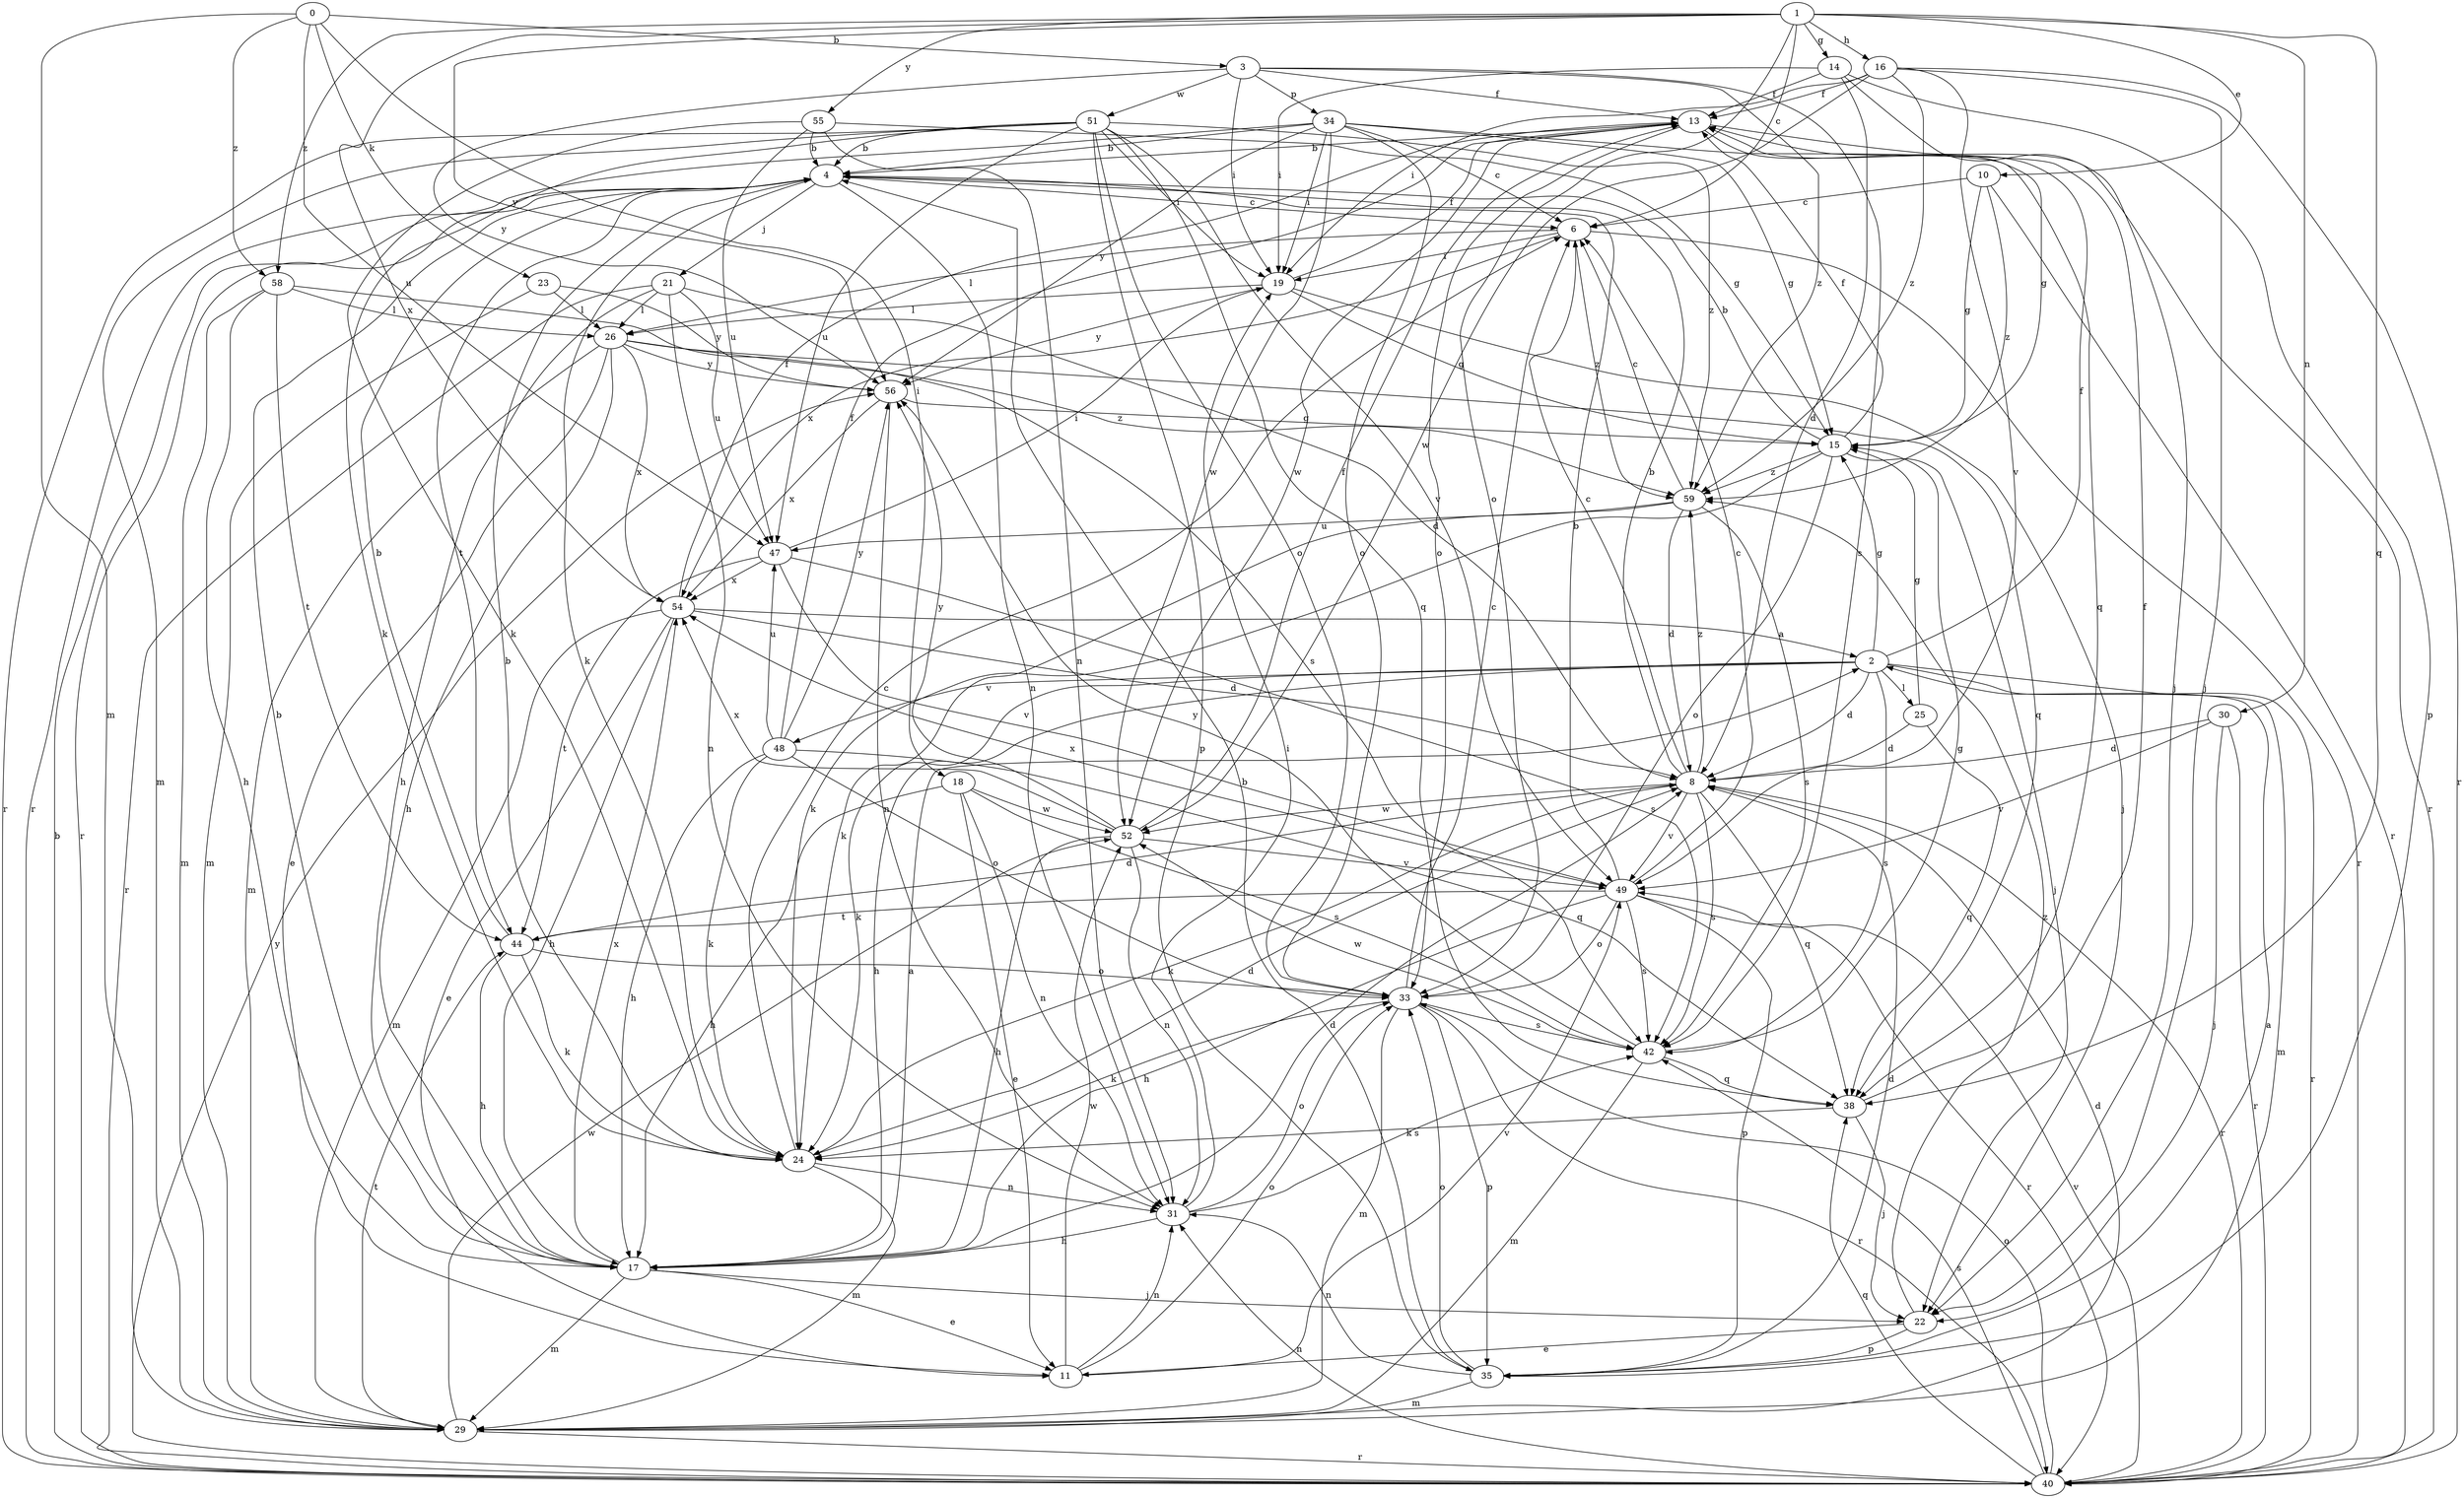 strict digraph  {
0;
1;
2;
3;
4;
6;
8;
10;
11;
13;
14;
15;
16;
17;
18;
19;
21;
22;
23;
24;
25;
26;
29;
30;
31;
33;
34;
35;
38;
40;
42;
44;
47;
48;
49;
51;
52;
54;
55;
56;
58;
59;
0 -> 3  [label=b];
0 -> 18  [label=i];
0 -> 23  [label=k];
0 -> 29  [label=m];
0 -> 47  [label=u];
0 -> 58  [label=z];
1 -> 6  [label=c];
1 -> 10  [label=e];
1 -> 14  [label=g];
1 -> 16  [label=h];
1 -> 30  [label=n];
1 -> 33  [label=o];
1 -> 38  [label=q];
1 -> 54  [label=x];
1 -> 55  [label=y];
1 -> 56  [label=y];
1 -> 58  [label=z];
2 -> 8  [label=d];
2 -> 13  [label=f];
2 -> 15  [label=g];
2 -> 17  [label=h];
2 -> 24  [label=k];
2 -> 25  [label=l];
2 -> 29  [label=m];
2 -> 40  [label=r];
2 -> 42  [label=s];
2 -> 48  [label=v];
3 -> 13  [label=f];
3 -> 19  [label=i];
3 -> 34  [label=p];
3 -> 42  [label=s];
3 -> 51  [label=w];
3 -> 56  [label=y];
3 -> 59  [label=z];
4 -> 6  [label=c];
4 -> 21  [label=j];
4 -> 24  [label=k];
4 -> 31  [label=n];
4 -> 40  [label=r];
4 -> 44  [label=t];
6 -> 19  [label=i];
6 -> 26  [label=l];
6 -> 40  [label=r];
6 -> 54  [label=x];
6 -> 59  [label=z];
8 -> 4  [label=b];
8 -> 6  [label=c];
8 -> 24  [label=k];
8 -> 38  [label=q];
8 -> 40  [label=r];
8 -> 42  [label=s];
8 -> 49  [label=v];
8 -> 52  [label=w];
8 -> 59  [label=z];
10 -> 6  [label=c];
10 -> 15  [label=g];
10 -> 40  [label=r];
10 -> 59  [label=z];
11 -> 31  [label=n];
11 -> 33  [label=o];
11 -> 49  [label=v];
11 -> 52  [label=w];
13 -> 4  [label=b];
13 -> 15  [label=g];
13 -> 33  [label=o];
13 -> 40  [label=r];
13 -> 52  [label=w];
14 -> 8  [label=d];
14 -> 13  [label=f];
14 -> 19  [label=i];
14 -> 22  [label=j];
14 -> 35  [label=p];
15 -> 4  [label=b];
15 -> 13  [label=f];
15 -> 22  [label=j];
15 -> 24  [label=k];
15 -> 33  [label=o];
15 -> 59  [label=z];
16 -> 13  [label=f];
16 -> 19  [label=i];
16 -> 22  [label=j];
16 -> 40  [label=r];
16 -> 49  [label=v];
16 -> 52  [label=w];
16 -> 59  [label=z];
17 -> 2  [label=a];
17 -> 4  [label=b];
17 -> 8  [label=d];
17 -> 11  [label=e];
17 -> 22  [label=j];
17 -> 29  [label=m];
17 -> 54  [label=x];
18 -> 11  [label=e];
18 -> 17  [label=h];
18 -> 31  [label=n];
18 -> 42  [label=s];
18 -> 52  [label=w];
19 -> 13  [label=f];
19 -> 15  [label=g];
19 -> 22  [label=j];
19 -> 26  [label=l];
19 -> 56  [label=y];
21 -> 8  [label=d];
21 -> 17  [label=h];
21 -> 26  [label=l];
21 -> 31  [label=n];
21 -> 40  [label=r];
21 -> 47  [label=u];
22 -> 11  [label=e];
22 -> 35  [label=p];
22 -> 59  [label=z];
23 -> 26  [label=l];
23 -> 29  [label=m];
23 -> 56  [label=y];
24 -> 4  [label=b];
24 -> 6  [label=c];
24 -> 8  [label=d];
24 -> 29  [label=m];
24 -> 31  [label=n];
25 -> 8  [label=d];
25 -> 15  [label=g];
25 -> 38  [label=q];
26 -> 11  [label=e];
26 -> 17  [label=h];
26 -> 29  [label=m];
26 -> 38  [label=q];
26 -> 54  [label=x];
26 -> 56  [label=y];
26 -> 59  [label=z];
29 -> 8  [label=d];
29 -> 40  [label=r];
29 -> 44  [label=t];
29 -> 52  [label=w];
30 -> 8  [label=d];
30 -> 22  [label=j];
30 -> 40  [label=r];
30 -> 49  [label=v];
31 -> 17  [label=h];
31 -> 19  [label=i];
31 -> 33  [label=o];
31 -> 42  [label=s];
33 -> 6  [label=c];
33 -> 24  [label=k];
33 -> 29  [label=m];
33 -> 35  [label=p];
33 -> 40  [label=r];
33 -> 42  [label=s];
34 -> 4  [label=b];
34 -> 6  [label=c];
34 -> 15  [label=g];
34 -> 19  [label=i];
34 -> 33  [label=o];
34 -> 38  [label=q];
34 -> 40  [label=r];
34 -> 52  [label=w];
34 -> 56  [label=y];
35 -> 2  [label=a];
35 -> 4  [label=b];
35 -> 8  [label=d];
35 -> 29  [label=m];
35 -> 31  [label=n];
35 -> 33  [label=o];
38 -> 13  [label=f];
38 -> 22  [label=j];
38 -> 24  [label=k];
40 -> 4  [label=b];
40 -> 31  [label=n];
40 -> 33  [label=o];
40 -> 38  [label=q];
40 -> 42  [label=s];
40 -> 49  [label=v];
40 -> 56  [label=y];
42 -> 15  [label=g];
42 -> 29  [label=m];
42 -> 38  [label=q];
42 -> 52  [label=w];
42 -> 56  [label=y];
44 -> 4  [label=b];
44 -> 8  [label=d];
44 -> 17  [label=h];
44 -> 24  [label=k];
44 -> 33  [label=o];
47 -> 19  [label=i];
47 -> 42  [label=s];
47 -> 44  [label=t];
47 -> 49  [label=v];
47 -> 54  [label=x];
48 -> 13  [label=f];
48 -> 17  [label=h];
48 -> 24  [label=k];
48 -> 33  [label=o];
48 -> 38  [label=q];
48 -> 47  [label=u];
48 -> 56  [label=y];
49 -> 4  [label=b];
49 -> 6  [label=c];
49 -> 17  [label=h];
49 -> 33  [label=o];
49 -> 35  [label=p];
49 -> 40  [label=r];
49 -> 42  [label=s];
49 -> 44  [label=t];
49 -> 54  [label=x];
51 -> 4  [label=b];
51 -> 19  [label=i];
51 -> 24  [label=k];
51 -> 29  [label=m];
51 -> 33  [label=o];
51 -> 35  [label=p];
51 -> 38  [label=q];
51 -> 40  [label=r];
51 -> 47  [label=u];
51 -> 49  [label=v];
51 -> 59  [label=z];
52 -> 13  [label=f];
52 -> 17  [label=h];
52 -> 31  [label=n];
52 -> 49  [label=v];
52 -> 54  [label=x];
52 -> 56  [label=y];
54 -> 2  [label=a];
54 -> 8  [label=d];
54 -> 11  [label=e];
54 -> 13  [label=f];
54 -> 17  [label=h];
54 -> 29  [label=m];
55 -> 4  [label=b];
55 -> 15  [label=g];
55 -> 24  [label=k];
55 -> 31  [label=n];
55 -> 47  [label=u];
56 -> 15  [label=g];
56 -> 31  [label=n];
56 -> 54  [label=x];
58 -> 17  [label=h];
58 -> 26  [label=l];
58 -> 29  [label=m];
58 -> 42  [label=s];
58 -> 44  [label=t];
59 -> 6  [label=c];
59 -> 8  [label=d];
59 -> 24  [label=k];
59 -> 42  [label=s];
59 -> 47  [label=u];
}
